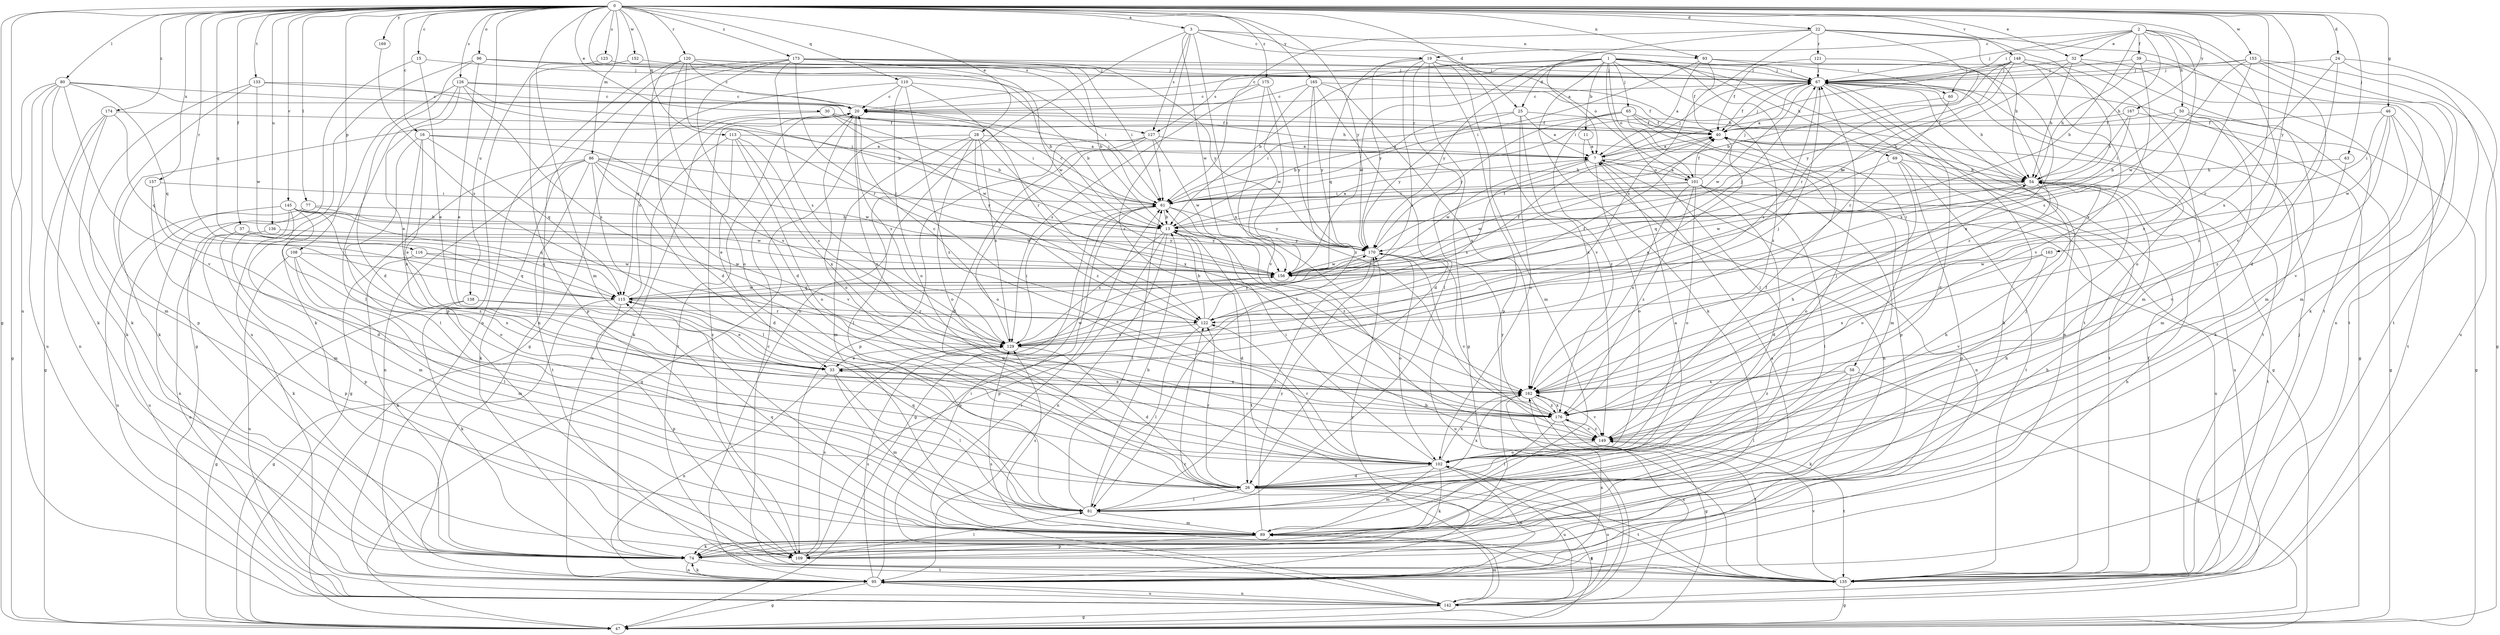 strict digraph  {
0;
1;
2;
3;
7;
11;
13;
15;
16;
19;
20;
22;
24;
25;
26;
28;
30;
32;
33;
37;
39;
40;
46;
47;
50;
54;
58;
60;
61;
63;
65;
67;
69;
74;
77;
80;
81;
86;
89;
93;
95;
96;
101;
102;
108;
109;
110;
113;
115;
116;
120;
121;
122;
123;
126;
127;
129;
133;
135;
136;
138;
142;
145;
148;
149;
152;
153;
156;
157;
162;
163;
165;
167;
169;
170;
173;
174;
175;
176;
0 -> 3  [label=a];
0 -> 15  [label=c];
0 -> 16  [label=c];
0 -> 22  [label=d];
0 -> 24  [label=d];
0 -> 25  [label=d];
0 -> 28  [label=e];
0 -> 30  [label=e];
0 -> 32  [label=e];
0 -> 37  [label=f];
0 -> 46  [label=g];
0 -> 47  [label=g];
0 -> 63  [label=j];
0 -> 77  [label=l];
0 -> 80  [label=l];
0 -> 86  [label=m];
0 -> 89  [label=m];
0 -> 93  [label=n];
0 -> 96  [label=o];
0 -> 108  [label=p];
0 -> 110  [label=q];
0 -> 113  [label=q];
0 -> 115  [label=q];
0 -> 116  [label=r];
0 -> 120  [label=r];
0 -> 123  [label=s];
0 -> 126  [label=s];
0 -> 127  [label=s];
0 -> 133  [label=t];
0 -> 136  [label=u];
0 -> 138  [label=u];
0 -> 142  [label=u];
0 -> 145  [label=v];
0 -> 148  [label=v];
0 -> 152  [label=w];
0 -> 153  [label=w];
0 -> 157  [label=x];
0 -> 162  [label=x];
0 -> 163  [label=y];
0 -> 165  [label=y];
0 -> 167  [label=y];
0 -> 169  [label=y];
0 -> 170  [label=y];
0 -> 173  [label=z];
0 -> 174  [label=z];
0 -> 175  [label=z];
1 -> 11  [label=b];
1 -> 13  [label=b];
1 -> 25  [label=d];
1 -> 58  [label=i];
1 -> 60  [label=i];
1 -> 65  [label=j];
1 -> 67  [label=j];
1 -> 69  [label=k];
1 -> 74  [label=k];
1 -> 81  [label=l];
1 -> 101  [label=o];
1 -> 127  [label=s];
1 -> 135  [label=t];
1 -> 156  [label=w];
1 -> 170  [label=y];
1 -> 176  [label=z];
2 -> 13  [label=b];
2 -> 19  [label=c];
2 -> 26  [label=d];
2 -> 32  [label=e];
2 -> 39  [label=f];
2 -> 50  [label=h];
2 -> 54  [label=h];
2 -> 60  [label=i];
2 -> 67  [label=j];
2 -> 149  [label=v];
2 -> 162  [label=x];
3 -> 19  [label=c];
3 -> 93  [label=n];
3 -> 95  [label=n];
3 -> 101  [label=o];
3 -> 127  [label=s];
3 -> 156  [label=w];
3 -> 162  [label=x];
3 -> 176  [label=z];
7 -> 54  [label=h];
7 -> 67  [label=j];
7 -> 95  [label=n];
7 -> 101  [label=o];
7 -> 102  [label=o];
7 -> 129  [label=s];
7 -> 156  [label=w];
11 -> 7  [label=a];
11 -> 95  [label=n];
13 -> 7  [label=a];
13 -> 26  [label=d];
13 -> 95  [label=n];
13 -> 109  [label=p];
13 -> 129  [label=s];
13 -> 135  [label=t];
13 -> 170  [label=y];
15 -> 33  [label=e];
15 -> 47  [label=g];
15 -> 67  [label=j];
16 -> 7  [label=a];
16 -> 33  [label=e];
16 -> 81  [label=l];
16 -> 115  [label=q];
16 -> 129  [label=s];
16 -> 162  [label=x];
19 -> 47  [label=g];
19 -> 67  [label=j];
19 -> 81  [label=l];
19 -> 89  [label=m];
19 -> 109  [label=p];
19 -> 115  [label=q];
19 -> 129  [label=s];
19 -> 149  [label=v];
19 -> 170  [label=y];
20 -> 40  [label=f];
20 -> 74  [label=k];
20 -> 102  [label=o];
20 -> 129  [label=s];
20 -> 135  [label=t];
20 -> 176  [label=z];
22 -> 7  [label=a];
22 -> 54  [label=h];
22 -> 61  [label=i];
22 -> 121  [label=r];
22 -> 122  [label=r];
22 -> 129  [label=s];
22 -> 135  [label=t];
22 -> 162  [label=x];
24 -> 67  [label=j];
24 -> 122  [label=r];
24 -> 135  [label=t];
24 -> 142  [label=u];
24 -> 176  [label=z];
25 -> 7  [label=a];
25 -> 13  [label=b];
25 -> 40  [label=f];
25 -> 102  [label=o];
25 -> 162  [label=x];
25 -> 170  [label=y];
26 -> 7  [label=a];
26 -> 47  [label=g];
26 -> 54  [label=h];
26 -> 81  [label=l];
26 -> 122  [label=r];
26 -> 135  [label=t];
26 -> 162  [label=x];
28 -> 7  [label=a];
28 -> 47  [label=g];
28 -> 81  [label=l];
28 -> 89  [label=m];
28 -> 102  [label=o];
28 -> 129  [label=s];
28 -> 162  [label=x];
28 -> 176  [label=z];
30 -> 13  [label=b];
30 -> 40  [label=f];
30 -> 61  [label=i];
30 -> 74  [label=k];
30 -> 156  [label=w];
32 -> 13  [label=b];
32 -> 54  [label=h];
32 -> 67  [label=j];
32 -> 74  [label=k];
32 -> 89  [label=m];
33 -> 67  [label=j];
33 -> 81  [label=l];
33 -> 89  [label=m];
33 -> 95  [label=n];
33 -> 156  [label=w];
33 -> 162  [label=x];
37 -> 74  [label=k];
37 -> 115  [label=q];
37 -> 142  [label=u];
37 -> 170  [label=y];
39 -> 54  [label=h];
39 -> 67  [label=j];
39 -> 129  [label=s];
39 -> 135  [label=t];
40 -> 7  [label=a];
40 -> 20  [label=c];
40 -> 33  [label=e];
40 -> 67  [label=j];
40 -> 135  [label=t];
40 -> 142  [label=u];
46 -> 40  [label=f];
46 -> 61  [label=i];
46 -> 135  [label=t];
46 -> 149  [label=v];
46 -> 156  [label=w];
46 -> 176  [label=z];
50 -> 13  [label=b];
50 -> 40  [label=f];
50 -> 47  [label=g];
50 -> 74  [label=k];
50 -> 89  [label=m];
54 -> 61  [label=i];
54 -> 102  [label=o];
54 -> 135  [label=t];
54 -> 156  [label=w];
58 -> 47  [label=g];
58 -> 74  [label=k];
58 -> 81  [label=l];
58 -> 162  [label=x];
58 -> 176  [label=z];
60 -> 7  [label=a];
60 -> 122  [label=r];
61 -> 13  [label=b];
61 -> 20  [label=c];
61 -> 47  [label=g];
61 -> 142  [label=u];
61 -> 170  [label=y];
61 -> 176  [label=z];
63 -> 54  [label=h];
63 -> 149  [label=v];
65 -> 40  [label=f];
65 -> 47  [label=g];
65 -> 61  [label=i];
65 -> 89  [label=m];
65 -> 109  [label=p];
65 -> 170  [label=y];
65 -> 176  [label=z];
67 -> 20  [label=c];
67 -> 26  [label=d];
67 -> 40  [label=f];
67 -> 47  [label=g];
67 -> 54  [label=h];
67 -> 74  [label=k];
67 -> 95  [label=n];
67 -> 129  [label=s];
67 -> 135  [label=t];
67 -> 156  [label=w];
69 -> 54  [label=h];
69 -> 102  [label=o];
69 -> 109  [label=p];
69 -> 115  [label=q];
69 -> 135  [label=t];
74 -> 7  [label=a];
74 -> 54  [label=h];
74 -> 95  [label=n];
74 -> 135  [label=t];
77 -> 13  [label=b];
77 -> 95  [label=n];
77 -> 142  [label=u];
77 -> 156  [label=w];
80 -> 20  [label=c];
80 -> 47  [label=g];
80 -> 54  [label=h];
80 -> 74  [label=k];
80 -> 89  [label=m];
80 -> 115  [label=q];
80 -> 142  [label=u];
80 -> 149  [label=v];
81 -> 13  [label=b];
81 -> 61  [label=i];
81 -> 89  [label=m];
81 -> 115  [label=q];
86 -> 26  [label=d];
86 -> 47  [label=g];
86 -> 54  [label=h];
86 -> 74  [label=k];
86 -> 81  [label=l];
86 -> 95  [label=n];
86 -> 135  [label=t];
86 -> 149  [label=v];
86 -> 156  [label=w];
86 -> 170  [label=y];
89 -> 54  [label=h];
89 -> 67  [label=j];
89 -> 74  [label=k];
89 -> 109  [label=p];
89 -> 115  [label=q];
89 -> 129  [label=s];
89 -> 135  [label=t];
89 -> 170  [label=y];
93 -> 7  [label=a];
93 -> 40  [label=f];
93 -> 61  [label=i];
93 -> 67  [label=j];
93 -> 162  [label=x];
95 -> 47  [label=g];
95 -> 54  [label=h];
95 -> 61  [label=i];
95 -> 74  [label=k];
95 -> 129  [label=s];
95 -> 142  [label=u];
95 -> 162  [label=x];
95 -> 170  [label=y];
96 -> 26  [label=d];
96 -> 33  [label=e];
96 -> 61  [label=i];
96 -> 67  [label=j];
96 -> 142  [label=u];
101 -> 7  [label=a];
101 -> 26  [label=d];
101 -> 40  [label=f];
101 -> 61  [label=i];
101 -> 67  [label=j];
101 -> 81  [label=l];
101 -> 102  [label=o];
101 -> 142  [label=u];
101 -> 156  [label=w];
101 -> 162  [label=x];
101 -> 176  [label=z];
102 -> 26  [label=d];
102 -> 61  [label=i];
102 -> 67  [label=j];
102 -> 74  [label=k];
102 -> 89  [label=m];
102 -> 95  [label=n];
102 -> 122  [label=r];
102 -> 142  [label=u];
102 -> 162  [label=x];
108 -> 81  [label=l];
108 -> 89  [label=m];
108 -> 142  [label=u];
108 -> 156  [label=w];
108 -> 162  [label=x];
109 -> 20  [label=c];
109 -> 81  [label=l];
109 -> 129  [label=s];
110 -> 13  [label=b];
110 -> 20  [label=c];
110 -> 102  [label=o];
110 -> 115  [label=q];
110 -> 122  [label=r];
110 -> 176  [label=z];
113 -> 7  [label=a];
113 -> 33  [label=e];
113 -> 95  [label=n];
113 -> 102  [label=o];
113 -> 129  [label=s];
113 -> 162  [label=x];
115 -> 20  [label=c];
115 -> 40  [label=f];
115 -> 47  [label=g];
115 -> 109  [label=p];
115 -> 122  [label=r];
115 -> 156  [label=w];
116 -> 74  [label=k];
116 -> 115  [label=q];
116 -> 156  [label=w];
120 -> 13  [label=b];
120 -> 20  [label=c];
120 -> 26  [label=d];
120 -> 54  [label=h];
120 -> 67  [label=j];
120 -> 95  [label=n];
120 -> 102  [label=o];
120 -> 122  [label=r];
121 -> 40  [label=f];
121 -> 67  [label=j];
121 -> 176  [label=z];
122 -> 13  [label=b];
122 -> 40  [label=f];
122 -> 81  [label=l];
122 -> 129  [label=s];
122 -> 170  [label=y];
123 -> 67  [label=j];
123 -> 109  [label=p];
126 -> 13  [label=b];
126 -> 20  [label=c];
126 -> 33  [label=e];
126 -> 61  [label=i];
126 -> 74  [label=k];
126 -> 81  [label=l];
126 -> 129  [label=s];
127 -> 7  [label=a];
127 -> 26  [label=d];
127 -> 61  [label=i];
127 -> 102  [label=o];
127 -> 109  [label=p];
127 -> 156  [label=w];
129 -> 20  [label=c];
129 -> 26  [label=d];
129 -> 33  [label=e];
129 -> 61  [label=i];
133 -> 20  [label=c];
133 -> 61  [label=i];
133 -> 74  [label=k];
133 -> 109  [label=p];
133 -> 156  [label=w];
135 -> 13  [label=b];
135 -> 20  [label=c];
135 -> 40  [label=f];
135 -> 47  [label=g];
135 -> 67  [label=j];
135 -> 129  [label=s];
135 -> 149  [label=v];
136 -> 109  [label=p];
136 -> 170  [label=y];
138 -> 33  [label=e];
138 -> 47  [label=g];
138 -> 74  [label=k];
138 -> 122  [label=r];
142 -> 47  [label=g];
142 -> 61  [label=i];
142 -> 89  [label=m];
142 -> 95  [label=n];
142 -> 102  [label=o];
142 -> 122  [label=r];
142 -> 162  [label=x];
145 -> 13  [label=b];
145 -> 89  [label=m];
145 -> 102  [label=o];
145 -> 109  [label=p];
145 -> 115  [label=q];
145 -> 142  [label=u];
145 -> 156  [label=w];
145 -> 176  [label=z];
148 -> 13  [label=b];
148 -> 61  [label=i];
148 -> 67  [label=j];
148 -> 89  [label=m];
148 -> 102  [label=o];
148 -> 149  [label=v];
148 -> 156  [label=w];
148 -> 170  [label=y];
149 -> 40  [label=f];
149 -> 102  [label=o];
149 -> 135  [label=t];
149 -> 176  [label=z];
152 -> 67  [label=j];
152 -> 109  [label=p];
153 -> 20  [label=c];
153 -> 47  [label=g];
153 -> 67  [label=j];
153 -> 89  [label=m];
153 -> 95  [label=n];
153 -> 156  [label=w];
153 -> 162  [label=x];
156 -> 67  [label=j];
156 -> 115  [label=q];
157 -> 26  [label=d];
157 -> 61  [label=i];
157 -> 89  [label=m];
162 -> 33  [label=e];
162 -> 47  [label=g];
162 -> 149  [label=v];
162 -> 176  [label=z];
163 -> 149  [label=v];
163 -> 156  [label=w];
163 -> 162  [label=x];
165 -> 20  [label=c];
165 -> 26  [label=d];
165 -> 40  [label=f];
165 -> 81  [label=l];
165 -> 156  [label=w];
165 -> 162  [label=x];
165 -> 170  [label=y];
167 -> 40  [label=f];
167 -> 47  [label=g];
167 -> 54  [label=h];
167 -> 61  [label=i];
169 -> 129  [label=s];
170 -> 40  [label=f];
170 -> 81  [label=l];
170 -> 102  [label=o];
170 -> 142  [label=u];
170 -> 149  [label=v];
170 -> 156  [label=w];
173 -> 13  [label=b];
173 -> 26  [label=d];
173 -> 47  [label=g];
173 -> 61  [label=i];
173 -> 67  [label=j];
173 -> 95  [label=n];
173 -> 122  [label=r];
173 -> 129  [label=s];
173 -> 156  [label=w];
173 -> 170  [label=y];
174 -> 40  [label=f];
174 -> 47  [label=g];
174 -> 74  [label=k];
174 -> 95  [label=n];
174 -> 115  [label=q];
175 -> 20  [label=c];
175 -> 129  [label=s];
175 -> 149  [label=v];
175 -> 170  [label=y];
175 -> 176  [label=z];
176 -> 54  [label=h];
176 -> 81  [label=l];
176 -> 115  [label=q];
176 -> 135  [label=t];
176 -> 149  [label=v];
176 -> 162  [label=x];
176 -> 170  [label=y];
}
